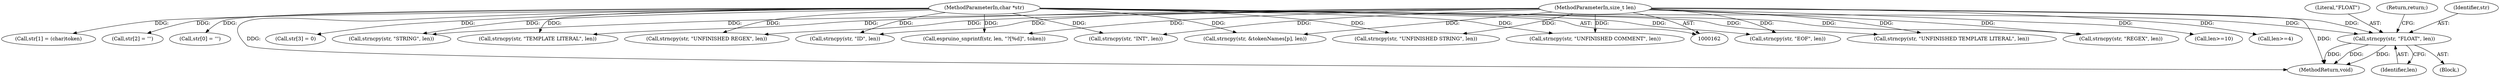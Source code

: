 digraph "0_Espruino_0a7619875bf79877907205f6bee08465b89ff10b_0@pointer" {
"1000225" [label="(Call,strncpy(str, \"FLOAT\", len))"];
"1000164" [label="(MethodParameterIn,char *str)"];
"1000165" [label="(MethodParameterIn,size_t len)"];
"1000205" [label="(Block,)"];
"1000228" [label="(Identifier,len)"];
"1000333" [label="(Call,espruino_snprintf(str, len, \"?[%d]\", token))"];
"1000227" [label="(Literal,\"FLOAT\")"];
"1000185" [label="(Call,str[1] = (char)token)"];
"1000261" [label="(Call,strncpy(str, \"UNFINISHED REGEX\", len))"];
"1000321" [label="(Call,strncpy(str, &tokenNames[p], len))"];
"1000229" [label="(Return,return;)"];
"1000249" [label="(Call,strncpy(str, \"UNFINISHED TEMPLATE LITERAL\", len))"];
"1000330" [label="(Call,len>=10)"];
"1000226" [label="(Identifier,str)"];
"1000225" [label="(Call,strncpy(str, \"FLOAT\", len))"];
"1000237" [label="(Call,strncpy(str, \"UNFINISHED STRING\", len))"];
"1000192" [label="(Call,str[2] = '\'')"];
"1000180" [label="(Call,str[0] = '\'')"];
"1000213" [label="(Call,strncpy(str, \"ID\", len))"];
"1000219" [label="(Call,strncpy(str, \"INT\", len))"];
"1000267" [label="(Call,strncpy(str, \"UNFINISHED COMMENT\", len))"];
"1000177" [label="(Call,len>=4)"];
"1000243" [label="(Call,strncpy(str, \"TEMPLATE LITERAL\", len))"];
"1000164" [label="(MethodParameterIn,char *str)"];
"1000207" [label="(Call,strncpy(str, \"EOF\", len))"];
"1000165" [label="(MethodParameterIn,size_t len)"];
"1000231" [label="(Call,strncpy(str, \"STRING\", len))"];
"1000255" [label="(Call,strncpy(str, \"REGEX\", len))"];
"1000338" [label="(MethodReturn,void)"];
"1000197" [label="(Call,str[3] = 0)"];
"1000225" -> "1000205"  [label="AST: "];
"1000225" -> "1000228"  [label="CFG: "];
"1000226" -> "1000225"  [label="AST: "];
"1000227" -> "1000225"  [label="AST: "];
"1000228" -> "1000225"  [label="AST: "];
"1000229" -> "1000225"  [label="CFG: "];
"1000225" -> "1000338"  [label="DDG: "];
"1000225" -> "1000338"  [label="DDG: "];
"1000225" -> "1000338"  [label="DDG: "];
"1000164" -> "1000225"  [label="DDG: "];
"1000165" -> "1000225"  [label="DDG: "];
"1000164" -> "1000162"  [label="AST: "];
"1000164" -> "1000338"  [label="DDG: "];
"1000164" -> "1000180"  [label="DDG: "];
"1000164" -> "1000185"  [label="DDG: "];
"1000164" -> "1000192"  [label="DDG: "];
"1000164" -> "1000197"  [label="DDG: "];
"1000164" -> "1000207"  [label="DDG: "];
"1000164" -> "1000213"  [label="DDG: "];
"1000164" -> "1000219"  [label="DDG: "];
"1000164" -> "1000231"  [label="DDG: "];
"1000164" -> "1000237"  [label="DDG: "];
"1000164" -> "1000243"  [label="DDG: "];
"1000164" -> "1000249"  [label="DDG: "];
"1000164" -> "1000255"  [label="DDG: "];
"1000164" -> "1000261"  [label="DDG: "];
"1000164" -> "1000267"  [label="DDG: "];
"1000164" -> "1000321"  [label="DDG: "];
"1000164" -> "1000333"  [label="DDG: "];
"1000165" -> "1000162"  [label="AST: "];
"1000165" -> "1000338"  [label="DDG: "];
"1000165" -> "1000177"  [label="DDG: "];
"1000165" -> "1000207"  [label="DDG: "];
"1000165" -> "1000213"  [label="DDG: "];
"1000165" -> "1000219"  [label="DDG: "];
"1000165" -> "1000231"  [label="DDG: "];
"1000165" -> "1000237"  [label="DDG: "];
"1000165" -> "1000243"  [label="DDG: "];
"1000165" -> "1000249"  [label="DDG: "];
"1000165" -> "1000255"  [label="DDG: "];
"1000165" -> "1000261"  [label="DDG: "];
"1000165" -> "1000267"  [label="DDG: "];
"1000165" -> "1000321"  [label="DDG: "];
"1000165" -> "1000330"  [label="DDG: "];
"1000165" -> "1000333"  [label="DDG: "];
}
